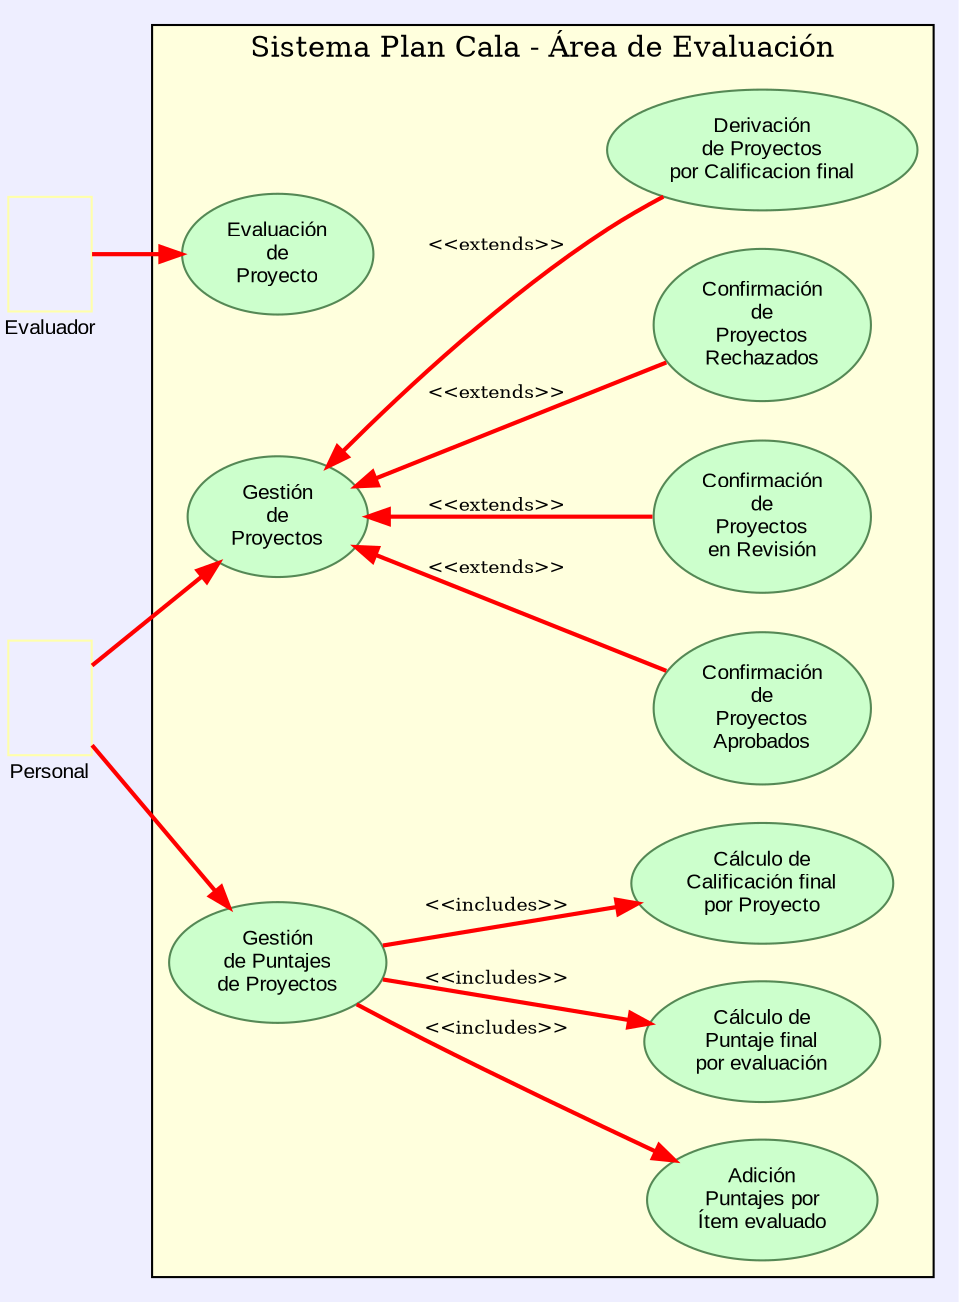 digraph example {
	rankdir=LR;
	bgcolor="#eeeeff";
	node [fontname=Arial, fontsize=10];
	edge [color=red, style=bold, fontsize=9];

	// Actors
	{
		node [shape=custom, shapefile="Actor.png", 
			width=.552, height=0.77, fixedsize=true, 
			color="#ffffaa", label="\n\n\n\n\n\n\N"]

        Evaluador
        Personal
	}

	// System Use Cases
	subgraph clusterSystem
	{
		label="Sistema Plan Cala - Área de Evaluación"; // Name your system here
		fillcolor="#ffffdd"; style=filled; color=black; // The system box
		node [shape=ellipse, style=filled, fillcolor="#ccffcc", color="#558855"]

        EvaluarProyecto[label="Evaluación\nde\nProyecto"]

		GestionProyectos[label="Gestión\nde\nProyectos"]
		ConfirmacionProyectosAprobados[label="Confirmación\nde\nProyectos\nAprobados"]
		ConfirmacionProyectosRevision[label="Confirmación\nde\nProyectos\nen Revisión"]
		ConfirmacionProyectosRechazados[label="Confirmación\nde\nProyectos\nRechazados"]
        DerivacionProyecto[label="Derivación\nde Proyectos\npor Calificacion final"]
        
		GestionPuntajeProyecto[label="Gestión\nde Puntajes\nde Proyectos"]
		AdicionPuntaje[label="Adición\nPuntajes por\nÍtem evaluado"]
		CalculoPuntaje[label="Cálculo de\nPuntaje final\npor evaluación"]
		CalculoCalificacionProyecto[label="Cálculo de\nCalificación final\npor Proyecto"]
	}

	// Uses
	Evaluador -> EvaluarProyecto 

	Personal -> GestionProyectos
	Personal -> GestionPuntajeProyecto
	// Extensions
	{
		edge [label="<<extends>>", dir=back]

		GestionProyectos -> ConfirmacionProyectosAprobados 
		GestionProyectos -> ConfirmacionProyectosRevision
		GestionProyectos -> ConfirmacionProyectosRechazados
		GestionProyectos -> DerivacionProyecto

	}

	// Inclusions
	{
		 edge [label="<<includes>>"]

         GestionPuntajeProyecto -> AdicionPuntaje
         GestionPuntajeProyecto -> CalculoPuntaje
         GestionPuntajeProyecto -> CalculoCalificacionProyecto
	
	}

	// Generalizations
	{
		edge [arrowsize=1.5, arrowtail=empty, dir=back, constraint=false]
	
		// Inmersion -> Batism
		// Navigate -> GaleonPiloting
	}
}
